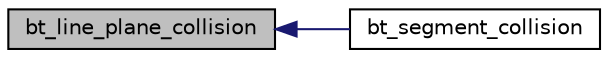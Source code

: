 digraph "bt_line_plane_collision"
{
  edge [fontname="Helvetica",fontsize="10",labelfontname="Helvetica",labelfontsize="10"];
  node [fontname="Helvetica",fontsize="10",shape=record];
  rankdir="LR";
  Node1 [label="bt_line_plane_collision",height=0.2,width=0.4,color="black", fillcolor="grey75", style="filled", fontcolor="black"];
  Node1 -> Node2 [dir="back",color="midnightblue",fontsize="10",style="solid",fontname="Helvetica"];
  Node2 [label="bt_segment_collision",height=0.2,width=0.4,color="black", fillcolor="white", style="filled",URL="$bt_geometry_operations_8h.html#aae15cd5c84602688921b973fc88b60ef",tooltip="Find closest points on segments. "];
}
